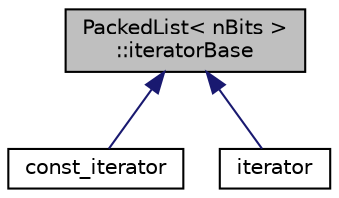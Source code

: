 digraph "PackedList&lt; nBits &gt;::iteratorBase"
{
  bgcolor="transparent";
  edge [fontname="Helvetica",fontsize="10",labelfontname="Helvetica",labelfontsize="10"];
  node [fontname="Helvetica",fontsize="10",shape=record];
  Node1 [label="PackedList\< nBits \>\l::iteratorBase",height=0.2,width=0.4,color="black", fillcolor="grey75", style="filled", fontcolor="black"];
  Node1 -> Node2 [dir="back",color="midnightblue",fontsize="10",style="solid",fontname="Helvetica"];
  Node2 [label="const_iterator",height=0.2,width=0.4,color="black",URL="$a00351.html",tooltip="The const_iterator for PackedList. "];
  Node1 -> Node3 [dir="back",color="midnightblue",fontsize="10",style="solid",fontname="Helvetica"];
  Node3 [label="iterator",height=0.2,width=0.4,color="black",URL="$a01234.html",tooltip="The iterator class used for PackedList. "];
}
